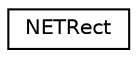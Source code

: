 digraph "Graphical Class Hierarchy"
{
  edge [fontname="Helvetica",fontsize="10",labelfontname="Helvetica",labelfontsize="10"];
  node [fontname="Helvetica",fontsize="10",shape=record];
  rankdir="LR";
  Node0 [label="NETRect",height=0.2,width=0.4,color="black", fillcolor="white", style="filled",URL="$structNETRect.html",tooltip="Simple rectangle class for NET classes. "];
}

